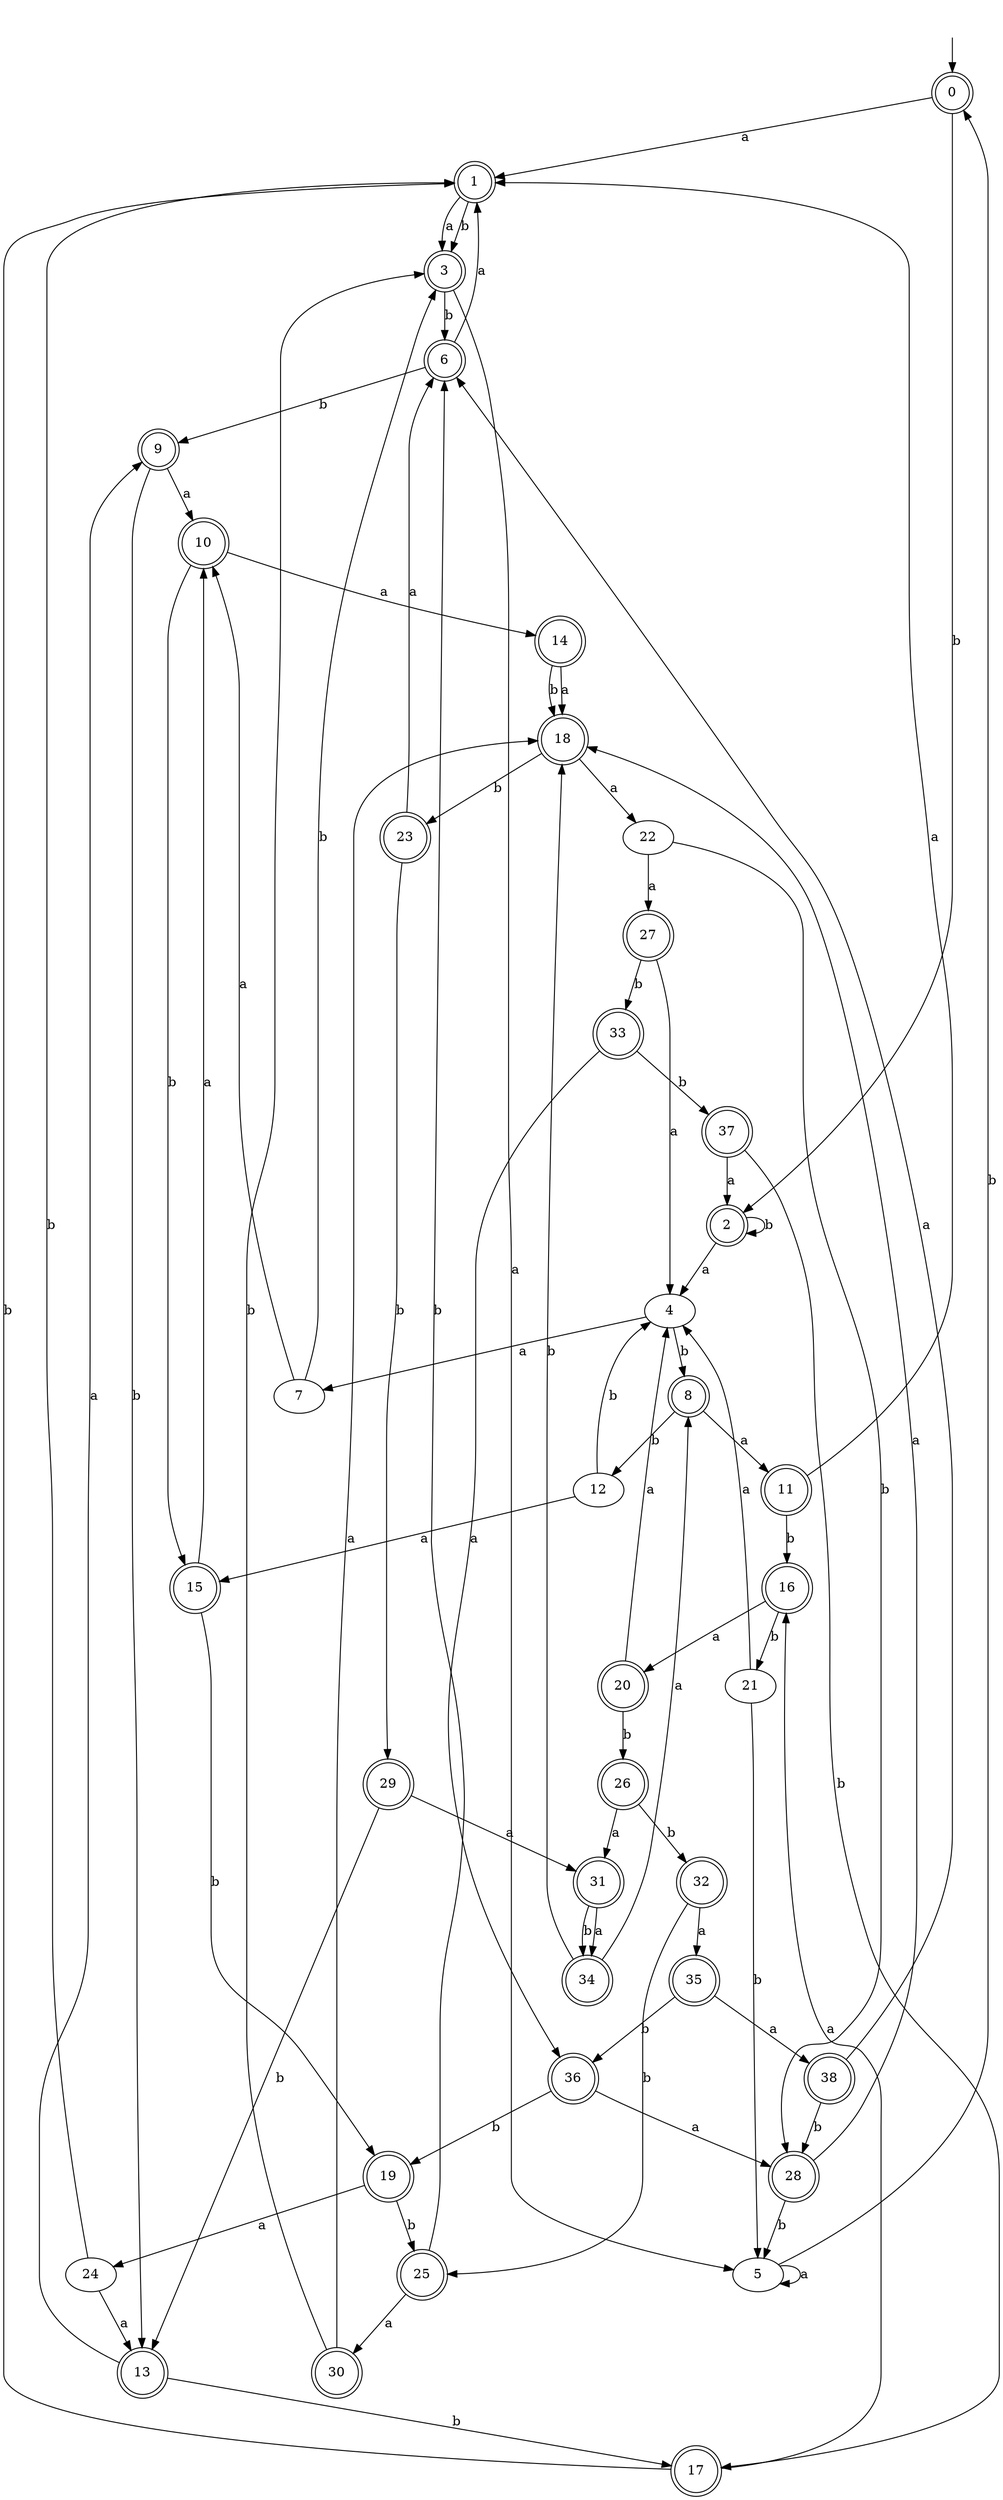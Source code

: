 digraph RandomDFA {
  __start0 [label="", shape=none];
  __start0 -> 0 [label=""];
  0 [shape=circle] [shape=doublecircle]
  0 -> 1 [label="a"]
  0 -> 2 [label="b"]
  1 [shape=doublecircle]
  1 -> 3 [label="a"]
  1 -> 3 [label="b"]
  2 [shape=doublecircle]
  2 -> 4 [label="a"]
  2 -> 2 [label="b"]
  3 [shape=doublecircle]
  3 -> 5 [label="a"]
  3 -> 6 [label="b"]
  4
  4 -> 7 [label="a"]
  4 -> 8 [label="b"]
  5
  5 -> 5 [label="a"]
  5 -> 0 [label="b"]
  6 [shape=doublecircle]
  6 -> 1 [label="a"]
  6 -> 9 [label="b"]
  7
  7 -> 10 [label="a"]
  7 -> 3 [label="b"]
  8 [shape=doublecircle]
  8 -> 11 [label="a"]
  8 -> 12 [label="b"]
  9 [shape=doublecircle]
  9 -> 10 [label="a"]
  9 -> 13 [label="b"]
  10 [shape=doublecircle]
  10 -> 14 [label="a"]
  10 -> 15 [label="b"]
  11 [shape=doublecircle]
  11 -> 1 [label="a"]
  11 -> 16 [label="b"]
  12
  12 -> 15 [label="a"]
  12 -> 4 [label="b"]
  13 [shape=doublecircle]
  13 -> 9 [label="a"]
  13 -> 17 [label="b"]
  14 [shape=doublecircle]
  14 -> 18 [label="a"]
  14 -> 18 [label="b"]
  15 [shape=doublecircle]
  15 -> 10 [label="a"]
  15 -> 19 [label="b"]
  16 [shape=doublecircle]
  16 -> 20 [label="a"]
  16 -> 21 [label="b"]
  17 [shape=doublecircle]
  17 -> 16 [label="a"]
  17 -> 1 [label="b"]
  18 [shape=doublecircle]
  18 -> 22 [label="a"]
  18 -> 23 [label="b"]
  19 [shape=doublecircle]
  19 -> 24 [label="a"]
  19 -> 25 [label="b"]
  20 [shape=doublecircle]
  20 -> 4 [label="a"]
  20 -> 26 [label="b"]
  21
  21 -> 4 [label="a"]
  21 -> 5 [label="b"]
  22
  22 -> 27 [label="a"]
  22 -> 28 [label="b"]
  23 [shape=doublecircle]
  23 -> 6 [label="a"]
  23 -> 29 [label="b"]
  24
  24 -> 13 [label="a"]
  24 -> 1 [label="b"]
  25 [shape=doublecircle]
  25 -> 30 [label="a"]
  25 -> 6 [label="b"]
  26 [shape=doublecircle]
  26 -> 31 [label="a"]
  26 -> 32 [label="b"]
  27 [shape=doublecircle]
  27 -> 4 [label="a"]
  27 -> 33 [label="b"]
  28 [shape=doublecircle]
  28 -> 18 [label="a"]
  28 -> 5 [label="b"]
  29 [shape=doublecircle]
  29 -> 31 [label="a"]
  29 -> 13 [label="b"]
  30 [shape=doublecircle]
  30 -> 18 [label="a"]
  30 -> 3 [label="b"]
  31 [shape=doublecircle]
  31 -> 34 [label="a"]
  31 -> 34 [label="b"]
  32 [shape=doublecircle]
  32 -> 35 [label="a"]
  32 -> 25 [label="b"]
  33 [shape=doublecircle]
  33 -> 36 [label="a"]
  33 -> 37 [label="b"]
  34 [shape=doublecircle]
  34 -> 8 [label="a"]
  34 -> 18 [label="b"]
  35 [shape=doublecircle]
  35 -> 38 [label="a"]
  35 -> 36 [label="b"]
  36 [shape=doublecircle]
  36 -> 28 [label="a"]
  36 -> 19 [label="b"]
  37 [shape=doublecircle]
  37 -> 2 [label="a"]
  37 -> 17 [label="b"]
  38 [shape=doublecircle]
  38 -> 6 [label="a"]
  38 -> 28 [label="b"]
}

